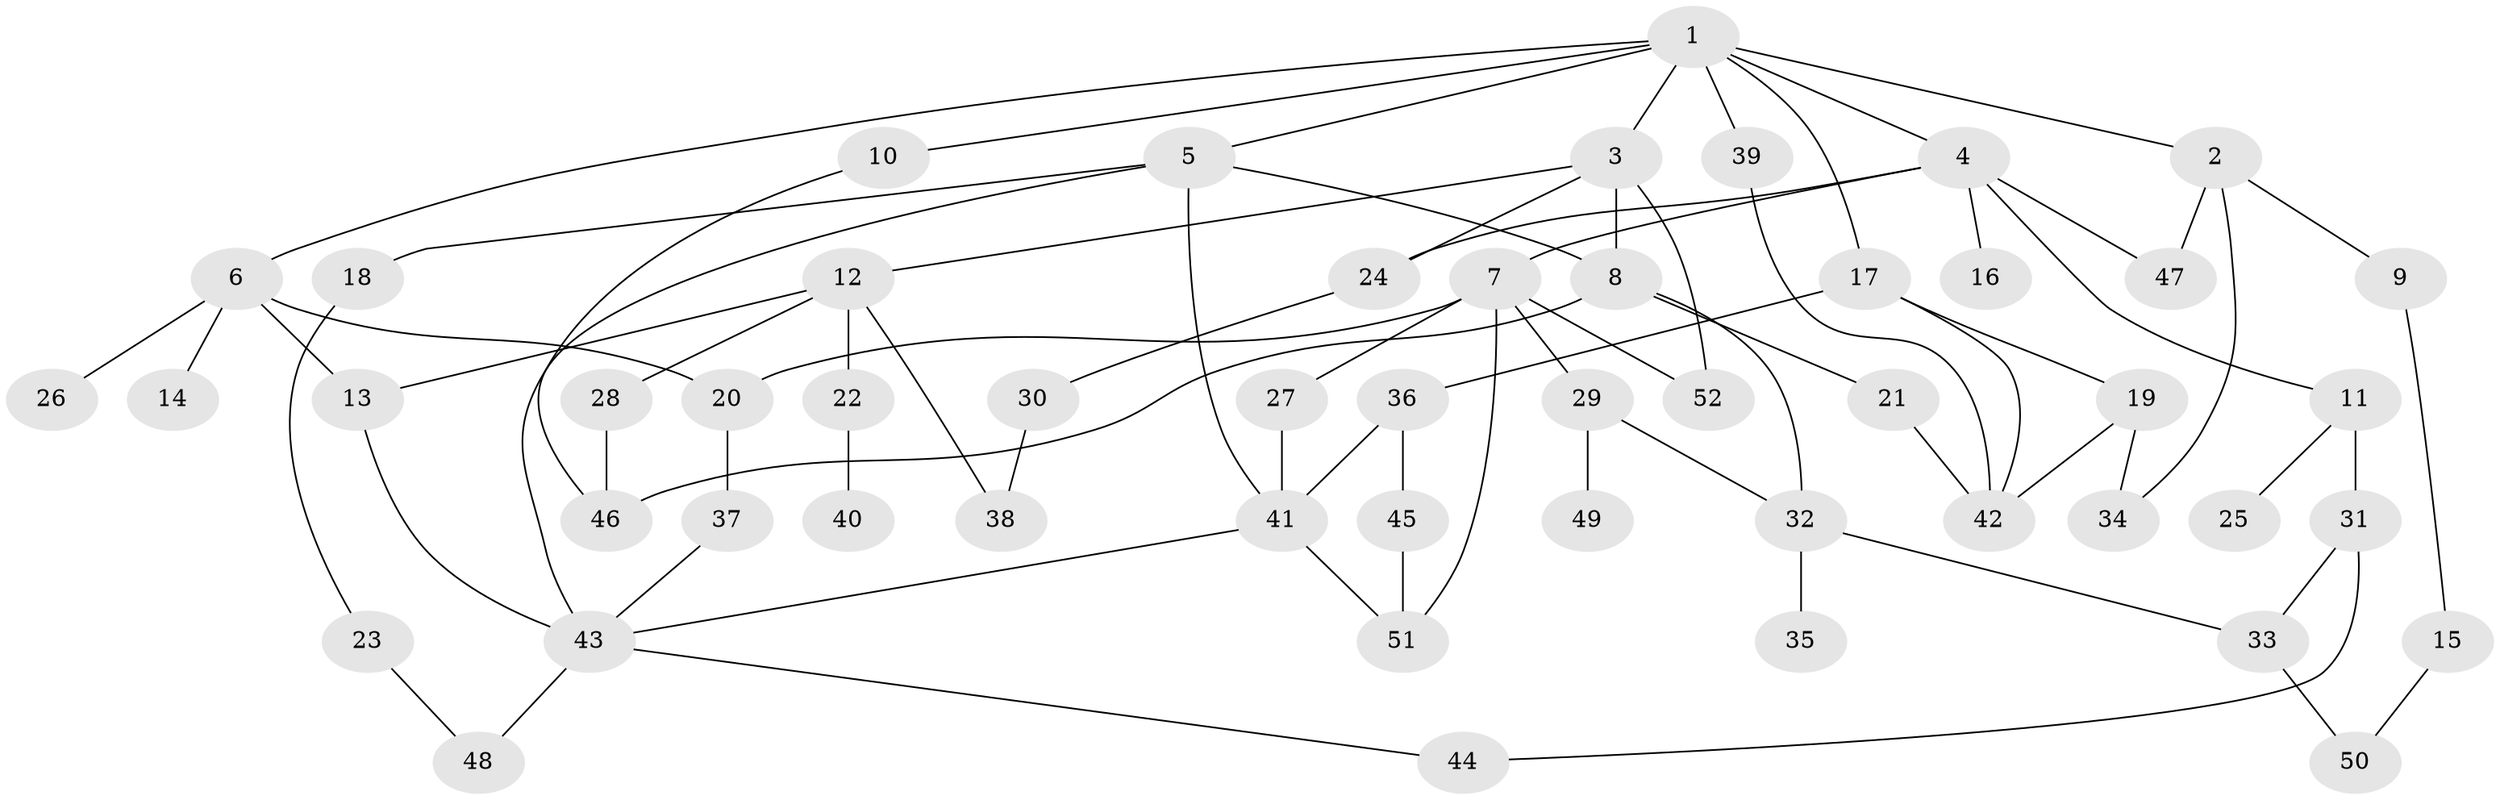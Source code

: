 // coarse degree distribution, {1: 0.2, 2: 0.35, 4: 0.2, 6: 0.05, 5: 0.15, 7: 0.05}
// Generated by graph-tools (version 1.1) at 2025/45/03/04/25 21:45:15]
// undirected, 52 vertices, 76 edges
graph export_dot {
graph [start="1"]
  node [color=gray90,style=filled];
  1;
  2;
  3;
  4;
  5;
  6;
  7;
  8;
  9;
  10;
  11;
  12;
  13;
  14;
  15;
  16;
  17;
  18;
  19;
  20;
  21;
  22;
  23;
  24;
  25;
  26;
  27;
  28;
  29;
  30;
  31;
  32;
  33;
  34;
  35;
  36;
  37;
  38;
  39;
  40;
  41;
  42;
  43;
  44;
  45;
  46;
  47;
  48;
  49;
  50;
  51;
  52;
  1 -- 2;
  1 -- 3;
  1 -- 4;
  1 -- 5;
  1 -- 6;
  1 -- 10;
  1 -- 17;
  1 -- 39;
  2 -- 9;
  2 -- 34;
  2 -- 47;
  3 -- 8;
  3 -- 12;
  3 -- 24;
  3 -- 52;
  4 -- 7;
  4 -- 11;
  4 -- 16;
  4 -- 47;
  4 -- 24;
  5 -- 18;
  5 -- 41;
  5 -- 43;
  5 -- 8;
  6 -- 14;
  6 -- 20;
  6 -- 26;
  6 -- 13;
  7 -- 27;
  7 -- 29;
  7 -- 20;
  7 -- 51;
  7 -- 52;
  8 -- 21;
  8 -- 32;
  8 -- 46;
  9 -- 15;
  10 -- 46;
  11 -- 25;
  11 -- 31;
  12 -- 13;
  12 -- 22;
  12 -- 28;
  12 -- 38;
  13 -- 43;
  15 -- 50;
  17 -- 19;
  17 -- 36;
  17 -- 42;
  18 -- 23;
  19 -- 42;
  19 -- 34;
  20 -- 37;
  21 -- 42;
  22 -- 40;
  23 -- 48;
  24 -- 30;
  27 -- 41;
  28 -- 46;
  29 -- 49;
  29 -- 32;
  30 -- 38;
  31 -- 44;
  31 -- 33;
  32 -- 33;
  32 -- 35;
  33 -- 50;
  36 -- 45;
  36 -- 41;
  37 -- 43;
  39 -- 42;
  41 -- 43;
  41 -- 51;
  43 -- 44;
  43 -- 48;
  45 -- 51;
}
